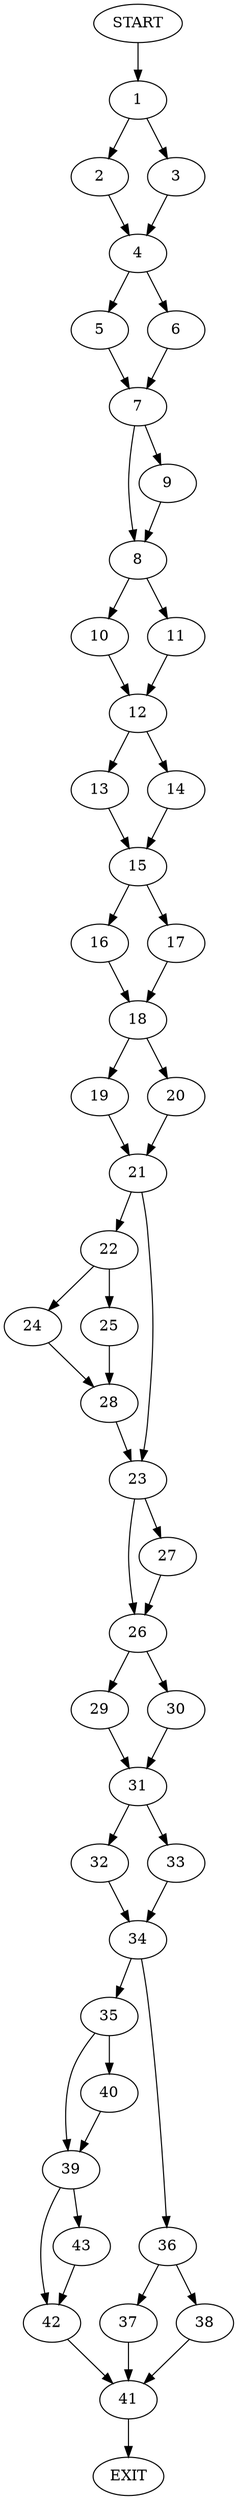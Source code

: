 digraph {
0 [label="START"]
44 [label="EXIT"]
0 -> 1
1 -> 2
1 -> 3
3 -> 4
2 -> 4
4 -> 5
4 -> 6
6 -> 7
5 -> 7
7 -> 8
7 -> 9
9 -> 8
8 -> 10
8 -> 11
11 -> 12
10 -> 12
12 -> 13
12 -> 14
14 -> 15
13 -> 15
15 -> 16
15 -> 17
16 -> 18
17 -> 18
18 -> 19
18 -> 20
19 -> 21
20 -> 21
21 -> 22
21 -> 23
22 -> 24
22 -> 25
23 -> 26
23 -> 27
24 -> 28
25 -> 28
28 -> 23
26 -> 29
26 -> 30
27 -> 26
29 -> 31
30 -> 31
31 -> 32
31 -> 33
32 -> 34
33 -> 34
34 -> 35
34 -> 36
36 -> 37
36 -> 38
35 -> 39
35 -> 40
37 -> 41
38 -> 41
41 -> 44
40 -> 39
39 -> 42
39 -> 43
43 -> 42
42 -> 41
}
